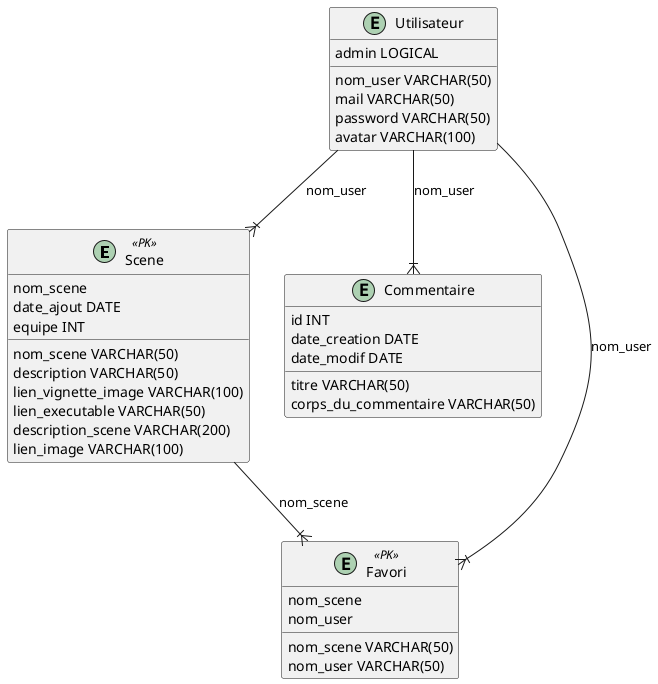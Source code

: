 @startuml
!define PRIMARY_KEY(x) entity x <<PK>> #LightGreen
!define FOREIGN_KEY(x) entity x <<FK>> #LightBlue

PRIMARY_KEY(Scene) {
  nom_scene
}

entity Scene {
  nom_scene VARCHAR(50)
  description VARCHAR(50)
  lien_vignette_image VARCHAR(100)
  lien_executable VARCHAR(50)
  date_ajout DATE
  description_scene VARCHAR(200)
  lien_image VARCHAR(100)
  equipe INT
}

entity Utilisateur {
  nom_user VARCHAR(50)
  mail VARCHAR(50)
  password VARCHAR(50)
  admin LOGICAL
  avatar VARCHAR(100)
}

entity Commentaire {
  id INT
  titre VARCHAR(50)
  corps_du_commentaire VARCHAR(50)
  date_creation DATE
  date_modif DATE
}

PRIMARY_KEY(Favori) {
  nom_scene
  nom_user
}

entity Favori {
  nom_scene VARCHAR(50)
  nom_user VARCHAR(50)
}

Utilisateur --|{ Scene : nom_user
Utilisateur --|{ Commentaire : nom_user
Scene --|{ Favori : nom_scene
Utilisateur --|{ Favori : nom_user

@enduml
